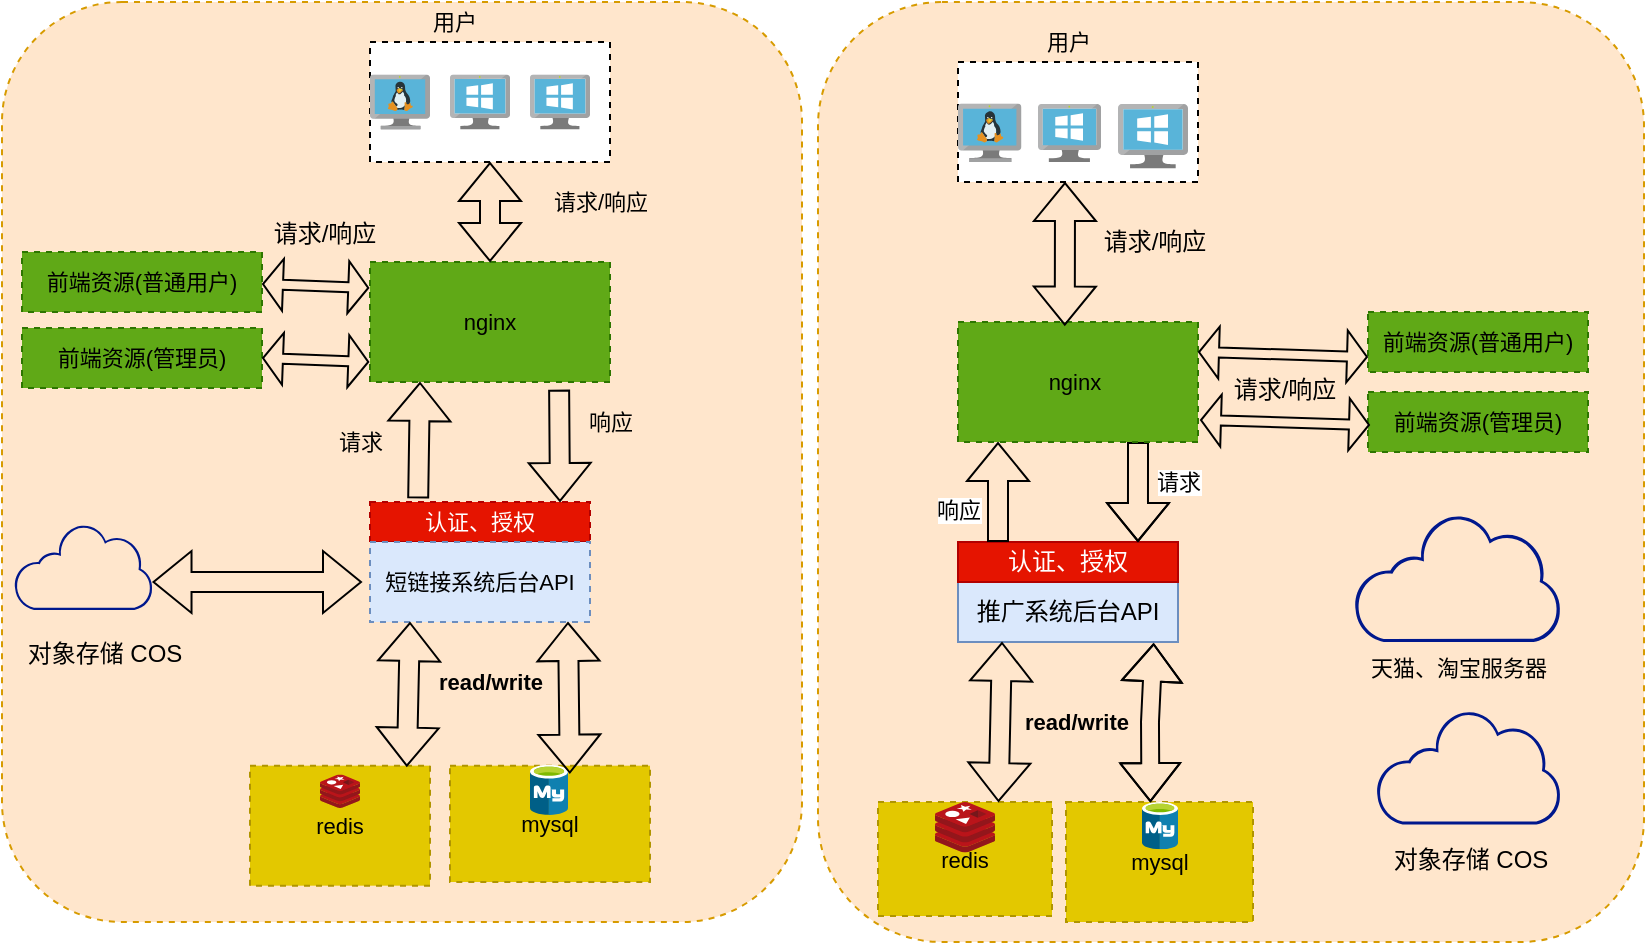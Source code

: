 <mxfile version="18.1.1" type="github">
  <diagram id="CSwuzUKMIccfADh2_HcM" name="第 1 页">
    <mxGraphModel dx="716" dy="372" grid="0" gridSize="10" guides="1" tooltips="1" connect="1" arrows="1" fold="1" page="1" pageScale="1" pageWidth="827" pageHeight="1169" math="0" shadow="0">
      <root>
        <mxCell id="0" />
        <mxCell id="1" parent="0" />
        <mxCell id="Br_0iNkM0B_P52d63Boj-1" value="" style="rounded=1;whiteSpace=wrap;html=1;dashed=1;fillColor=#ffe6cc;strokeColor=#d79b00;" vertex="1" parent="1">
          <mxGeometry y="10" width="400" height="460" as="geometry" />
        </mxCell>
        <mxCell id="Br_0iNkM0B_P52d63Boj-2" value="认证、授权" style="rounded=0;whiteSpace=wrap;html=1;dashed=1;fontFamily=Helvetica;fontSize=11;fontColor=#ffffff;fillColor=#e51400;strokeColor=#B20000;" vertex="1" parent="1">
          <mxGeometry x="184" y="260" width="110" height="20" as="geometry" />
        </mxCell>
        <mxCell id="Br_0iNkM0B_P52d63Boj-3" value="短链接系统后台API" style="rounded=0;whiteSpace=wrap;html=1;dashed=1;fontFamily=Helvetica;fontSize=11;fillColor=#dae8fc;strokeColor=#6c8ebf;" vertex="1" parent="1">
          <mxGeometry x="184" y="280" width="110" height="40" as="geometry" />
        </mxCell>
        <mxCell id="Br_0iNkM0B_P52d63Boj-4" value="redis" style="rounded=0;whiteSpace=wrap;html=1;dashed=1;fontFamily=Helvetica;fontSize=11;fontColor=#000000;fillColor=#e3c800;strokeColor=#B09500;" vertex="1" parent="1">
          <mxGeometry x="124" y="391.84" width="90" height="60" as="geometry" />
        </mxCell>
        <mxCell id="Br_0iNkM0B_P52d63Boj-5" value="" style="sketch=0;aspect=fixed;html=1;points=[];align=center;image;fontSize=12;image=img/lib/mscae/Cache_Redis_Product.svg;dashed=1;fontFamily=Helvetica;fontColor=default;" vertex="1" parent="1">
          <mxGeometry x="159" y="396.2" width="20" height="16.8" as="geometry" />
        </mxCell>
        <mxCell id="Br_0iNkM0B_P52d63Boj-6" value="mysql" style="rounded=0;whiteSpace=wrap;html=1;dashed=1;fontFamily=Helvetica;fontSize=11;fontColor=#000000;fillColor=#e3c800;strokeColor=#B09500;" vertex="1" parent="1">
          <mxGeometry x="224" y="391.84" width="100" height="58.16" as="geometry" />
        </mxCell>
        <mxCell id="Br_0iNkM0B_P52d63Boj-7" value="" style="sketch=0;aspect=fixed;html=1;points=[];align=center;image;fontSize=12;image=img/lib/mscae/Azure_Database_for_MySQL_servers.svg;dashed=1;fontFamily=Helvetica;fontColor=default;" vertex="1" parent="1">
          <mxGeometry x="264" y="391.44" width="19" height="25" as="geometry" />
        </mxCell>
        <mxCell id="Br_0iNkM0B_P52d63Boj-8" value="" style="shape=flexArrow;endArrow=classic;startArrow=classic;html=1;rounded=0;labelBackgroundColor=default;fontFamily=Helvetica;fontSize=11;fontColor=default;strokeColor=default;exitX=0.871;exitY=0.008;exitDx=0;exitDy=0;exitPerimeter=0;" edge="1" parent="1" source="Br_0iNkM0B_P52d63Boj-4">
          <mxGeometry width="100" height="100" relative="1" as="geometry">
            <mxPoint x="104" y="420" as="sourcePoint" />
            <mxPoint x="204" y="320" as="targetPoint" />
          </mxGeometry>
        </mxCell>
        <mxCell id="Br_0iNkM0B_P52d63Boj-9" value="" style="shape=flexArrow;endArrow=classic;startArrow=classic;html=1;rounded=0;labelBackgroundColor=default;fontFamily=Helvetica;fontSize=11;fontColor=default;strokeColor=default;exitX=1.048;exitY=0.173;exitDx=0;exitDy=0;exitPerimeter=0;" edge="1" parent="1" source="Br_0iNkM0B_P52d63Boj-7">
          <mxGeometry width="100" height="100" relative="1" as="geometry">
            <mxPoint x="183" y="420" as="sourcePoint" />
            <mxPoint x="283" y="320" as="targetPoint" />
          </mxGeometry>
        </mxCell>
        <mxCell id="Br_0iNkM0B_P52d63Boj-10" value="&lt;b&gt;read/write&lt;/b&gt;" style="text;html=1;align=center;verticalAlign=middle;resizable=0;points=[];autosize=1;strokeColor=none;fillColor=none;fontSize=11;fontFamily=Helvetica;fontColor=default;" vertex="1" parent="1">
          <mxGeometry x="209" y="340" width="70" height="20" as="geometry" />
        </mxCell>
        <mxCell id="Br_0iNkM0B_P52d63Boj-11" value="&lt;font color=&quot;#000000&quot;&gt;nginx&lt;/font&gt;" style="rounded=0;whiteSpace=wrap;html=1;dashed=1;fontFamily=Helvetica;fontSize=11;fontColor=#ffffff;fillColor=#60a917;strokeColor=#2D7600;" vertex="1" parent="1">
          <mxGeometry x="184" y="140" width="120" height="60" as="geometry" />
        </mxCell>
        <mxCell id="Br_0iNkM0B_P52d63Boj-12" value="&lt;font color=&quot;#000000&quot;&gt;前端资源(普通用户)&lt;/font&gt;" style="rounded=0;whiteSpace=wrap;html=1;dashed=1;fontFamily=Helvetica;fontSize=11;fontColor=#ffffff;fillColor=#60a917;strokeColor=#2D7600;" vertex="1" parent="1">
          <mxGeometry x="10" y="135" width="120" height="30" as="geometry" />
        </mxCell>
        <mxCell id="Br_0iNkM0B_P52d63Boj-16" value="" style="shape=flexArrow;endArrow=classic;html=1;rounded=0;labelBackgroundColor=default;fontFamily=Helvetica;fontSize=11;fontColor=default;strokeColor=default;exitX=0.219;exitY=-0.091;exitDx=0;exitDy=0;exitPerimeter=0;" edge="1" parent="1" source="Br_0iNkM0B_P52d63Boj-2">
          <mxGeometry width="50" height="50" relative="1" as="geometry">
            <mxPoint x="159" y="250" as="sourcePoint" />
            <mxPoint x="209" y="200" as="targetPoint" />
          </mxGeometry>
        </mxCell>
        <mxCell id="Br_0iNkM0B_P52d63Boj-17" value="" style="shape=flexArrow;endArrow=classic;html=1;rounded=0;labelBackgroundColor=default;fontFamily=Helvetica;fontSize=11;fontColor=default;strokeColor=default;exitX=0.788;exitY=1.063;exitDx=0;exitDy=0;exitPerimeter=0;" edge="1" parent="1" source="Br_0iNkM0B_P52d63Boj-11">
          <mxGeometry width="50" height="50" relative="1" as="geometry">
            <mxPoint x="229" y="310" as="sourcePoint" />
            <mxPoint x="279" y="260" as="targetPoint" />
          </mxGeometry>
        </mxCell>
        <mxCell id="Br_0iNkM0B_P52d63Boj-18" value="响应" style="text;html=1;align=center;verticalAlign=middle;resizable=0;points=[];autosize=1;strokeColor=none;fillColor=none;fontSize=11;fontFamily=Helvetica;fontColor=default;" vertex="1" parent="1">
          <mxGeometry x="284" y="210" width="40" height="20" as="geometry" />
        </mxCell>
        <mxCell id="Br_0iNkM0B_P52d63Boj-19" value="请求" style="text;html=1;align=center;verticalAlign=middle;resizable=0;points=[];autosize=1;strokeColor=none;fillColor=none;fontSize=11;fontFamily=Helvetica;fontColor=default;" vertex="1" parent="1">
          <mxGeometry x="159" y="220" width="40" height="20" as="geometry" />
        </mxCell>
        <mxCell id="Br_0iNkM0B_P52d63Boj-20" value="" style="rounded=0;whiteSpace=wrap;html=1;dashed=1;fontFamily=Helvetica;fontSize=11;fontColor=default;" vertex="1" parent="1">
          <mxGeometry x="184" y="30" width="120" height="60" as="geometry" />
        </mxCell>
        <mxCell id="Br_0iNkM0B_P52d63Boj-21" value="" style="sketch=0;aspect=fixed;html=1;points=[];align=center;image;fontSize=12;image=img/lib/mscae/VM_Linux.svg;dashed=1;fontFamily=Helvetica;fontColor=default;" vertex="1" parent="1">
          <mxGeometry x="184" y="46.2" width="30" height="27.6" as="geometry" />
        </mxCell>
        <mxCell id="Br_0iNkM0B_P52d63Boj-22" value="" style="sketch=0;aspect=fixed;html=1;points=[];align=center;image;fontSize=12;image=img/lib/mscae/VirtualMachineWindows.svg;dashed=1;fontFamily=Helvetica;fontColor=default;" vertex="1" parent="1">
          <mxGeometry x="224" y="46.2" width="30" height="27.6" as="geometry" />
        </mxCell>
        <mxCell id="Br_0iNkM0B_P52d63Boj-23" value="" style="sketch=0;aspect=fixed;html=1;points=[];align=center;image;fontSize=12;image=img/lib/mscae/VirtualMachineWindows.svg;dashed=1;fontFamily=Helvetica;fontColor=default;" vertex="1" parent="1">
          <mxGeometry x="264" y="46.2" width="30" height="27.6" as="geometry" />
        </mxCell>
        <mxCell id="Br_0iNkM0B_P52d63Boj-24" value="用户" style="text;html=1;align=center;verticalAlign=middle;resizable=0;points=[];autosize=1;strokeColor=none;fillColor=none;fontSize=11;fontFamily=Helvetica;fontColor=default;" vertex="1" parent="1">
          <mxGeometry x="206" y="10" width="40" height="20" as="geometry" />
        </mxCell>
        <mxCell id="Br_0iNkM0B_P52d63Boj-25" value="请求/响应" style="text;html=1;align=center;verticalAlign=middle;resizable=0;points=[];autosize=1;strokeColor=none;fillColor=none;fontSize=11;fontFamily=Helvetica;fontColor=default;" vertex="1" parent="1">
          <mxGeometry x="264" y="100" width="70" height="20" as="geometry" />
        </mxCell>
        <mxCell id="Br_0iNkM0B_P52d63Boj-30" value="&lt;font color=&quot;#000000&quot;&gt;前端资源(管理员)&lt;/font&gt;" style="rounded=0;whiteSpace=wrap;html=1;dashed=1;fontFamily=Helvetica;fontSize=11;fontColor=#ffffff;fillColor=#60a917;strokeColor=#2D7600;" vertex="1" parent="1">
          <mxGeometry x="10" y="173" width="120" height="30" as="geometry" />
        </mxCell>
        <mxCell id="Br_0iNkM0B_P52d63Boj-32" value="&lt;h1 style=&quot;outline: none; margin: 0px; padding: 0px; font-size: 40px; box-sizing: border-box; -webkit-tap-highlight-color: transparent; line-height: 52px; font-weight: 500; overflow: hidden; text-overflow: ellipsis; font-family: &amp;quot;pingfang SC&amp;quot;, &amp;quot;helvetica neue&amp;quot;, arial, &amp;quot;hiragino sans gb&amp;quot;, &amp;quot;microsoft yahei ui&amp;quot;, &amp;quot;microsoft yahei&amp;quot;, simsun, sans-serif; text-align: start; background-color: rgb(241, 243, 244);&quot; id=&quot;hero_tit&quot; class=&quot;tpm-prod-hero__tit&quot;&gt;&lt;br&gt;&lt;/h1&gt;" style="sketch=0;aspect=fixed;pointerEvents=1;shadow=0;dashed=0;html=1;strokeColor=none;labelPosition=center;verticalLabelPosition=bottom;verticalAlign=top;align=center;fillColor=#00188D;shape=mxgraph.mscae.enterprise.internet_hollow;fontFamily=Helvetica;fontSize=11;fontColor=default;" vertex="1" parent="1">
          <mxGeometry x="6.0" y="271" width="69.26" height="42.94" as="geometry" />
        </mxCell>
        <mxCell id="Br_0iNkM0B_P52d63Boj-33" value="对象存储 COS" style="text;html=1;align=center;verticalAlign=middle;resizable=0;points=[];autosize=1;strokeColor=none;fillColor=none;" vertex="1" parent="1">
          <mxGeometry x="6" y="325.8" width="90" height="20" as="geometry" />
        </mxCell>
        <mxCell id="Br_0iNkM0B_P52d63Boj-35" value="" style="shape=flexArrow;endArrow=classic;startArrow=classic;html=1;rounded=0;" edge="1" parent="1">
          <mxGeometry width="100" height="100" relative="1" as="geometry">
            <mxPoint x="75.26" y="300" as="sourcePoint" />
            <mxPoint x="180" y="300" as="targetPoint" />
          </mxGeometry>
        </mxCell>
        <mxCell id="Br_0iNkM0B_P52d63Boj-36" value="" style="shape=flexArrow;endArrow=classic;startArrow=classic;html=1;rounded=0;" edge="1" parent="1" source="Br_0iNkM0B_P52d63Boj-11">
          <mxGeometry width="100" height="100" relative="1" as="geometry">
            <mxPoint x="144" y="190" as="sourcePoint" />
            <mxPoint x="244" y="90" as="targetPoint" />
          </mxGeometry>
        </mxCell>
        <mxCell id="Br_0iNkM0B_P52d63Boj-43" value="" style="shape=flexArrow;endArrow=classic;startArrow=classic;html=1;rounded=0;startSize=3;endSize=3;entryX=-0.003;entryY=0.867;entryDx=0;entryDy=0;entryPerimeter=0;width=5;" edge="1" parent="1">
          <mxGeometry width="100" height="100" relative="1" as="geometry">
            <mxPoint x="130" y="188" as="sourcePoint" />
            <mxPoint x="183.64" y="190.02" as="targetPoint" />
          </mxGeometry>
        </mxCell>
        <mxCell id="Br_0iNkM0B_P52d63Boj-44" value="" style="shape=flexArrow;endArrow=classic;startArrow=classic;html=1;rounded=0;startSize=3;endSize=3;entryX=-0.003;entryY=0.867;entryDx=0;entryDy=0;entryPerimeter=0;width=5;" edge="1" parent="1">
          <mxGeometry width="100" height="100" relative="1" as="geometry">
            <mxPoint x="130" y="151" as="sourcePoint" />
            <mxPoint x="183.64" y="153.02" as="targetPoint" />
          </mxGeometry>
        </mxCell>
        <mxCell id="Br_0iNkM0B_P52d63Boj-45" value="" style="rounded=1;whiteSpace=wrap;html=1;dashed=1;fillColor=#ffe6cc;strokeColor=#d79b00;" vertex="1" parent="1">
          <mxGeometry x="408" y="10" width="413" height="470" as="geometry" />
        </mxCell>
        <mxCell id="Br_0iNkM0B_P52d63Boj-46" value="推广系统后台API" style="rounded=0;whiteSpace=wrap;html=1;fillColor=#dae8fc;strokeColor=#6c8ebf;" vertex="1" parent="1">
          <mxGeometry x="478" y="300" width="110" height="30" as="geometry" />
        </mxCell>
        <mxCell id="Br_0iNkM0B_P52d63Boj-47" value="认证、授权" style="rounded=0;whiteSpace=wrap;html=1;fillColor=#e51400;strokeColor=#B20000;fontColor=#ffffff;" vertex="1" parent="1">
          <mxGeometry x="478" y="280" width="110" height="20" as="geometry" />
        </mxCell>
        <mxCell id="Br_0iNkM0B_P52d63Boj-48" value="" style="shape=flexArrow;endArrow=classic;html=1;rounded=0;" edge="1" parent="1">
          <mxGeometry width="50" height="50" relative="1" as="geometry">
            <mxPoint x="498" y="280" as="sourcePoint" />
            <mxPoint x="498" y="230" as="targetPoint" />
          </mxGeometry>
        </mxCell>
        <mxCell id="Br_0iNkM0B_P52d63Boj-49" value="响应" style="edgeLabel;html=1;align=center;verticalAlign=middle;resizable=0;points=[];" vertex="1" connectable="0" parent="Br_0iNkM0B_P52d63Boj-48">
          <mxGeometry x="-0.365" y="1" relative="1" as="geometry">
            <mxPoint x="-19" as="offset" />
          </mxGeometry>
        </mxCell>
        <mxCell id="Br_0iNkM0B_P52d63Boj-50" value="" style="shape=flexArrow;endArrow=classic;html=1;rounded=0;entryX=0.818;entryY=0;entryDx=0;entryDy=0;entryPerimeter=0;" edge="1" parent="1" target="Br_0iNkM0B_P52d63Boj-47">
          <mxGeometry width="50" height="50" relative="1" as="geometry">
            <mxPoint x="568" y="230" as="sourcePoint" />
            <mxPoint x="618" y="170" as="targetPoint" />
            <Array as="points">
              <mxPoint x="568" y="240" />
            </Array>
          </mxGeometry>
        </mxCell>
        <mxCell id="Br_0iNkM0B_P52d63Boj-51" value="请求" style="edgeLabel;html=1;align=center;verticalAlign=middle;resizable=0;points=[];fontSize=11;fontFamily=Helvetica;fontColor=default;" vertex="1" connectable="0" parent="Br_0iNkM0B_P52d63Boj-50">
          <mxGeometry x="0.479" relative="1" as="geometry">
            <mxPoint x="20" y="-17" as="offset" />
          </mxGeometry>
        </mxCell>
        <mxCell id="Br_0iNkM0B_P52d63Boj-52" value="&lt;font color=&quot;#000000&quot;&gt;nginx&amp;nbsp;&lt;/font&gt;" style="rounded=0;whiteSpace=wrap;html=1;fontFamily=Helvetica;fontSize=11;fontColor=#ffffff;dashed=1;fillColor=#60a917;strokeColor=#2D7600;" vertex="1" parent="1">
          <mxGeometry x="478" y="170" width="120" height="60" as="geometry" />
        </mxCell>
        <mxCell id="Br_0iNkM0B_P52d63Boj-53" value="&lt;font color=&quot;#000000&quot;&gt;前端资源(普通用户)&lt;/font&gt;" style="rounded=0;whiteSpace=wrap;html=1;dashed=1;fontFamily=Helvetica;fontSize=11;fontColor=#ffffff;fillColor=#60a917;strokeColor=#2D7600;" vertex="1" parent="1">
          <mxGeometry x="683" y="165" width="110" height="30" as="geometry" />
        </mxCell>
        <mxCell id="Br_0iNkM0B_P52d63Boj-56" value="" style="rounded=0;whiteSpace=wrap;html=1;dashed=1;fontFamily=Helvetica;fontSize=11;fontColor=default;" vertex="1" parent="1">
          <mxGeometry x="478" y="40" width="120" height="60" as="geometry" />
        </mxCell>
        <mxCell id="Br_0iNkM0B_P52d63Boj-57" value="用户" style="text;html=1;align=center;verticalAlign=middle;resizable=0;points=[];autosize=1;strokeColor=none;fillColor=none;fontSize=11;fontFamily=Helvetica;fontColor=default;" vertex="1" parent="1">
          <mxGeometry x="513" y="20" width="40" height="20" as="geometry" />
        </mxCell>
        <mxCell id="Br_0iNkM0B_P52d63Boj-58" value="天猫、淘宝服务器" style="sketch=0;aspect=fixed;pointerEvents=1;shadow=0;dashed=0;html=1;strokeColor=none;labelPosition=center;verticalLabelPosition=bottom;verticalAlign=top;align=center;fillColor=#00188D;shape=mxgraph.mscae.enterprise.internet_hollow;fontFamily=Helvetica;fontSize=11;fontColor=default;" vertex="1" parent="1">
          <mxGeometry x="676" y="265.98" width="103.26" height="64.02" as="geometry" />
        </mxCell>
        <mxCell id="Br_0iNkM0B_P52d63Boj-61" value="redis" style="rounded=0;whiteSpace=wrap;html=1;dashed=1;fontFamily=Helvetica;fontSize=11;fontColor=#000000;fillColor=#e3c800;strokeColor=#B09500;" vertex="1" parent="1">
          <mxGeometry x="438" y="410" width="87" height="57" as="geometry" />
        </mxCell>
        <mxCell id="Br_0iNkM0B_P52d63Boj-62" value="mysql" style="rounded=0;whiteSpace=wrap;html=1;dashed=1;fontFamily=Helvetica;fontSize=11;fontColor=#000000;fillColor=#e3c800;strokeColor=#B09500;" vertex="1" parent="1">
          <mxGeometry x="532" y="410" width="93.5" height="60" as="geometry" />
        </mxCell>
        <mxCell id="Br_0iNkM0B_P52d63Boj-63" value="" style="shape=flexArrow;endArrow=classic;startArrow=classic;html=1;rounded=0;labelBackgroundColor=default;fontFamily=Helvetica;fontSize=11;fontColor=default;strokeColor=default;width=8.966;endSize=5.869;exitX=0.398;exitY=0.001;exitDx=0;exitDy=0;exitPerimeter=0;entryX=0.844;entryY=1.021;entryDx=0;entryDy=0;entryPerimeter=0;" edge="1" parent="1">
          <mxGeometry width="100" height="100" relative="1" as="geometry">
            <mxPoint x="574.213" y="410.06" as="sourcePoint" />
            <mxPoint x="575.84" y="330.63" as="targetPoint" />
            <Array as="points">
              <mxPoint x="574" y="370" />
            </Array>
          </mxGeometry>
        </mxCell>
        <mxCell id="Br_0iNkM0B_P52d63Boj-64" value="" style="shape=flexArrow;endArrow=classic;startArrow=classic;html=1;rounded=0;labelBackgroundColor=default;fontFamily=Helvetica;fontSize=11;fontColor=default;strokeColor=default;exitX=0.75;exitY=0;exitDx=0;exitDy=0;" edge="1" parent="1">
          <mxGeometry width="100" height="100" relative="1" as="geometry">
            <mxPoint x="498.25" y="410.0" as="sourcePoint" />
            <mxPoint x="500" y="330" as="targetPoint" />
          </mxGeometry>
        </mxCell>
        <mxCell id="Br_0iNkM0B_P52d63Boj-65" value="" style="sketch=0;aspect=fixed;html=1;points=[];align=center;image;fontSize=12;image=img/lib/mscae/Cache_Redis_Product.svg;dashed=1;fontFamily=Helvetica;fontColor=default;" vertex="1" parent="1">
          <mxGeometry x="466.5" y="410" width="30" height="25.2" as="geometry" />
        </mxCell>
        <mxCell id="Br_0iNkM0B_P52d63Boj-66" value="" style="sketch=0;aspect=fixed;html=1;points=[];align=center;image;fontSize=12;image=img/lib/mscae/VM_Linux.svg;dashed=1;fontFamily=Helvetica;fontColor=default;" vertex="1" parent="1">
          <mxGeometry x="478" y="60.8" width="31.74" height="29.2" as="geometry" />
        </mxCell>
        <mxCell id="Br_0iNkM0B_P52d63Boj-67" value="" style="sketch=0;aspect=fixed;html=1;points=[];align=center;image;fontSize=12;image=img/lib/mscae/VirtualMachineWindows.svg;dashed=1;fontFamily=Helvetica;fontColor=default;" vertex="1" parent="1">
          <mxGeometry x="518" y="61" width="31.52" height="29" as="geometry" />
        </mxCell>
        <mxCell id="Br_0iNkM0B_P52d63Boj-68" value="" style="sketch=0;aspect=fixed;html=1;points=[];align=center;image;fontSize=12;image=img/lib/mscae/VirtualMachineWindows.svg;dashed=1;fontFamily=Helvetica;fontColor=default;" vertex="1" parent="1">
          <mxGeometry x="558" y="61" width="35" height="32.2" as="geometry" />
        </mxCell>
        <mxCell id="Br_0iNkM0B_P52d63Boj-69" value="" style="sketch=0;aspect=fixed;html=1;points=[];align=center;image;fontSize=12;image=img/lib/mscae/Azure_Database_for_MySQL_servers.svg;dashed=1;fontFamily=Helvetica;fontColor=default;" vertex="1" parent="1">
          <mxGeometry x="570" y="410" width="18" height="23.68" as="geometry" />
        </mxCell>
        <mxCell id="Br_0iNkM0B_P52d63Boj-70" value="read/write" style="text;html=1;align=center;verticalAlign=middle;resizable=0;points=[];autosize=1;strokeColor=none;fillColor=none;fontSize=11;fontFamily=Helvetica;fontColor=default;fontStyle=1" vertex="1" parent="1">
          <mxGeometry x="502" y="360" width="70" height="20" as="geometry" />
        </mxCell>
        <mxCell id="Br_0iNkM0B_P52d63Boj-71" value="&lt;font color=&quot;#000000&quot;&gt;前端资源(管理员)&lt;/font&gt;" style="rounded=0;whiteSpace=wrap;html=1;dashed=1;fontFamily=Helvetica;fontSize=11;fontColor=#ffffff;fillColor=#60a917;strokeColor=#2D7600;" vertex="1" parent="1">
          <mxGeometry x="683" y="205" width="110" height="30" as="geometry" />
        </mxCell>
        <mxCell id="Br_0iNkM0B_P52d63Boj-73" value="请求/响应" style="text;html=1;align=center;verticalAlign=middle;resizable=0;points=[];autosize=1;strokeColor=none;fillColor=none;" vertex="1" parent="1">
          <mxGeometry x="610.5" y="195" width="61" height="18" as="geometry" />
        </mxCell>
        <mxCell id="Br_0iNkM0B_P52d63Boj-74" value="&lt;h1 style=&quot;outline: none; margin: 0px; padding: 0px; font-size: 40px; box-sizing: border-box; -webkit-tap-highlight-color: transparent; line-height: 52px; font-weight: 500; overflow: hidden; text-overflow: ellipsis; font-family: &amp;quot;pingfang SC&amp;quot;, &amp;quot;helvetica neue&amp;quot;, arial, &amp;quot;hiragino sans gb&amp;quot;, &amp;quot;microsoft yahei ui&amp;quot;, &amp;quot;microsoft yahei&amp;quot;, simsun, sans-serif; text-align: start; background-color: rgb(241, 243, 244);&quot; id=&quot;hero_tit&quot; class=&quot;tpm-prod-hero__tit&quot;&gt;&lt;br&gt;&lt;/h1&gt;" style="sketch=0;aspect=fixed;pointerEvents=1;shadow=0;dashed=0;html=1;strokeColor=none;labelPosition=center;verticalLabelPosition=bottom;verticalAlign=top;align=center;fillColor=#00188D;shape=mxgraph.mscae.enterprise.internet_hollow;fontFamily=Helvetica;fontSize=11;fontColor=default;" vertex="1" parent="1">
          <mxGeometry x="687" y="364" width="92.26" height="57.2" as="geometry" />
        </mxCell>
        <mxCell id="Br_0iNkM0B_P52d63Boj-75" value="对象存储 COS" style="text;html=1;align=center;verticalAlign=middle;resizable=0;points=[];autosize=1;strokeColor=none;fillColor=none;" vertex="1" parent="1">
          <mxGeometry x="689.26" y="428.5" width="90" height="20" as="geometry" />
        </mxCell>
        <mxCell id="Br_0iNkM0B_P52d63Boj-77" value="" style="shape=flexArrow;endArrow=classic;startArrow=classic;html=1;rounded=0;exitX=0.445;exitY=0.03;exitDx=0;exitDy=0;exitPerimeter=0;" edge="1" parent="1" source="Br_0iNkM0B_P52d63Boj-52">
          <mxGeometry width="100" height="100" relative="1" as="geometry">
            <mxPoint x="431.5" y="200" as="sourcePoint" />
            <mxPoint x="531.5" y="100" as="targetPoint" />
          </mxGeometry>
        </mxCell>
        <mxCell id="Br_0iNkM0B_P52d63Boj-78" value="请求/响应" style="text;html=1;align=center;verticalAlign=middle;resizable=0;points=[];autosize=1;strokeColor=none;fillColor=none;" vertex="1" parent="1">
          <mxGeometry x="540.5" y="120" width="70" height="20" as="geometry" />
        </mxCell>
        <mxCell id="Br_0iNkM0B_P52d63Boj-80" value="" style="shape=flexArrow;endArrow=classic;startArrow=classic;html=1;rounded=0;startSize=3;endSize=3;entryX=0;entryY=0.75;entryDx=0;entryDy=0;width=5;" edge="1" parent="1" target="Br_0iNkM0B_P52d63Boj-53">
          <mxGeometry width="100" height="100" relative="1" as="geometry">
            <mxPoint x="598" y="185" as="sourcePoint" />
            <mxPoint x="698" y="85" as="targetPoint" />
          </mxGeometry>
        </mxCell>
        <mxCell id="Br_0iNkM0B_P52d63Boj-81" value="" style="shape=flexArrow;endArrow=classic;startArrow=classic;html=1;rounded=0;startSize=3;endSize=3;entryX=0;entryY=0.75;entryDx=0;entryDy=0;width=5;" edge="1" parent="1">
          <mxGeometry width="100" height="100" relative="1" as="geometry">
            <mxPoint x="599" y="219" as="sourcePoint" />
            <mxPoint x="684" y="221.5" as="targetPoint" />
          </mxGeometry>
        </mxCell>
        <mxCell id="Br_0iNkM0B_P52d63Boj-82" value="请求/响应" style="text;html=1;align=center;verticalAlign=middle;resizable=0;points=[];autosize=1;strokeColor=none;fillColor=none;" vertex="1" parent="1">
          <mxGeometry x="130" y="117" width="61" height="18" as="geometry" />
        </mxCell>
      </root>
    </mxGraphModel>
  </diagram>
</mxfile>
